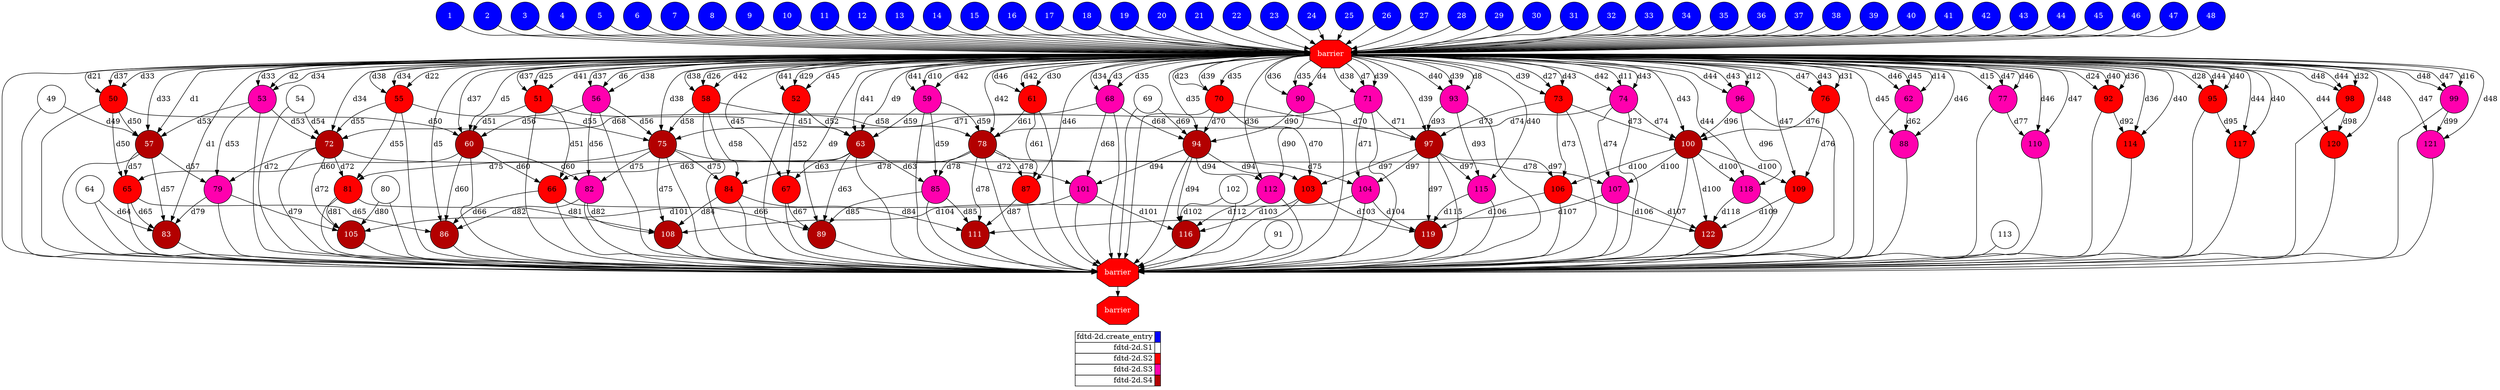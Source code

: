 digraph {
  rankdir=TB;
  labeljust="l";
  subgraph dependence_graph {
    ranksep=0.20;
    node[height=0.75];

1[shape=circle, style=filled fillcolor="#0000ff" fontcolor="#ffffff"];
2[shape=circle, style=filled fillcolor="#0000ff" fontcolor="#ffffff"];
3[shape=circle, style=filled fillcolor="#0000ff" fontcolor="#ffffff"];
4[shape=circle, style=filled fillcolor="#0000ff" fontcolor="#ffffff"];
5[shape=circle, style=filled fillcolor="#0000ff" fontcolor="#ffffff"];
6[shape=circle, style=filled fillcolor="#0000ff" fontcolor="#ffffff"];
7[shape=circle, style=filled fillcolor="#0000ff" fontcolor="#ffffff"];
8[shape=circle, style=filled fillcolor="#0000ff" fontcolor="#ffffff"];
9[shape=circle, style=filled fillcolor="#0000ff" fontcolor="#ffffff"];
10[shape=circle, style=filled fillcolor="#0000ff" fontcolor="#ffffff"];
11[shape=circle, style=filled fillcolor="#0000ff" fontcolor="#ffffff"];
12[shape=circle, style=filled fillcolor="#0000ff" fontcolor="#ffffff"];
13[shape=circle, style=filled fillcolor="#0000ff" fontcolor="#ffffff"];
14[shape=circle, style=filled fillcolor="#0000ff" fontcolor="#ffffff"];
15[shape=circle, style=filled fillcolor="#0000ff" fontcolor="#ffffff"];
16[shape=circle, style=filled fillcolor="#0000ff" fontcolor="#ffffff"];
17[shape=circle, style=filled fillcolor="#0000ff" fontcolor="#ffffff"];
18[shape=circle, style=filled fillcolor="#0000ff" fontcolor="#ffffff"];
19[shape=circle, style=filled fillcolor="#0000ff" fontcolor="#ffffff"];
20[shape=circle, style=filled fillcolor="#0000ff" fontcolor="#ffffff"];
21[shape=circle, style=filled fillcolor="#0000ff" fontcolor="#ffffff"];
22[shape=circle, style=filled fillcolor="#0000ff" fontcolor="#ffffff"];
23[shape=circle, style=filled fillcolor="#0000ff" fontcolor="#ffffff"];
24[shape=circle, style=filled fillcolor="#0000ff" fontcolor="#ffffff"];
25[shape=circle, style=filled fillcolor="#0000ff" fontcolor="#ffffff"];
26[shape=circle, style=filled fillcolor="#0000ff" fontcolor="#ffffff"];
27[shape=circle, style=filled fillcolor="#0000ff" fontcolor="#ffffff"];
28[shape=circle, style=filled fillcolor="#0000ff" fontcolor="#ffffff"];
29[shape=circle, style=filled fillcolor="#0000ff" fontcolor="#ffffff"];
30[shape=circle, style=filled fillcolor="#0000ff" fontcolor="#ffffff"];
31[shape=circle, style=filled fillcolor="#0000ff" fontcolor="#ffffff"];
32[shape=circle, style=filled fillcolor="#0000ff" fontcolor="#ffffff"];
33[shape=circle, style=filled fillcolor="#0000ff" fontcolor="#ffffff"];
34[shape=circle, style=filled fillcolor="#0000ff" fontcolor="#ffffff"];
35[shape=circle, style=filled fillcolor="#0000ff" fontcolor="#ffffff"];
36[shape=circle, style=filled fillcolor="#0000ff" fontcolor="#ffffff"];
37[shape=circle, style=filled fillcolor="#0000ff" fontcolor="#ffffff"];
38[shape=circle, style=filled fillcolor="#0000ff" fontcolor="#ffffff"];
39[shape=circle, style=filled fillcolor="#0000ff" fontcolor="#ffffff"];
40[shape=circle, style=filled fillcolor="#0000ff" fontcolor="#ffffff"];
41[shape=circle, style=filled fillcolor="#0000ff" fontcolor="#ffffff"];
42[shape=circle, style=filled fillcolor="#0000ff" fontcolor="#ffffff"];
43[shape=circle, style=filled fillcolor="#0000ff" fontcolor="#ffffff"];
44[shape=circle, style=filled fillcolor="#0000ff" fontcolor="#ffffff"];
45[shape=circle, style=filled fillcolor="#0000ff" fontcolor="#ffffff"];
46[shape=circle, style=filled fillcolor="#0000ff" fontcolor="#ffffff"];
47[shape=circle, style=filled fillcolor="#0000ff" fontcolor="#ffffff"];
48[shape=circle, style=filled fillcolor="#0000ff" fontcolor="#ffffff"];
Synchro1[label="barrier", shape=octagon, style=filled fillcolor="#ff0000" fontcolor="#FFFFFF"];
13 -> Synchro1;
14 -> Synchro1;
43 -> Synchro1;
3 -> Synchro1;
27 -> Synchro1;
17 -> Synchro1;
10 -> Synchro1;
25 -> Synchro1;
24 -> Synchro1;
4 -> Synchro1;
16 -> Synchro1;
36 -> Synchro1;
11 -> Synchro1;
21 -> Synchro1;
5 -> Synchro1;
19 -> Synchro1;
32 -> Synchro1;
44 -> Synchro1;
1 -> Synchro1;
2 -> Synchro1;
29 -> Synchro1;
20 -> Synchro1;
37 -> Synchro1;
12 -> Synchro1;
26 -> Synchro1;
22 -> Synchro1;
39 -> Synchro1;
28 -> Synchro1;
47 -> Synchro1;
6 -> Synchro1;
30 -> Synchro1;
42 -> Synchro1;
15 -> Synchro1;
38 -> Synchro1;
40 -> Synchro1;
9 -> Synchro1;
35 -> Synchro1;
23 -> Synchro1;
41 -> Synchro1;
31 -> Synchro1;
18 -> Synchro1;
34 -> Synchro1;
46 -> Synchro1;
45 -> Synchro1;
8 -> Synchro1;
7 -> Synchro1;
33 -> Synchro1;
48 -> Synchro1;
49[shape=circle, style=filled fillcolor="#ffffff" fontcolor="#000000"];
50[shape=circle, style=filled fillcolor="#ff0000" fontcolor="#000000"];
Synchro1 -> 50[ label="d21" ];
Synchro1 -> 50[ label="d37" ];
Synchro1 -> 50[ label="d33" ];
51[shape=circle, style=filled fillcolor="#ff0000" fontcolor="#000000"];
Synchro1 -> 51[ label="d25" ];
Synchro1 -> 51[ label="d41" ];
Synchro1 -> 51[ label="d37" ];
52[shape=circle, style=filled fillcolor="#ff0000" fontcolor="#000000"];
Synchro1 -> 52[ label="d29" ];
Synchro1 -> 52[ label="d45" ];
Synchro1 -> 52[ label="d41" ];
53[shape=circle, style=filled fillcolor="#ff00ae" fontcolor="#000000"];
Synchro1 -> 53[ label="d2" ];
Synchro1 -> 53[ label="d34" ];
Synchro1 -> 53[ label="d33" ];
54[shape=circle, style=filled fillcolor="#ffffff" fontcolor="#000000"];
55[shape=circle, style=filled fillcolor="#ff0000" fontcolor="#000000"];
Synchro1 -> 55[ label="d22" ];
Synchro1 -> 55[ label="d38" ];
Synchro1 -> 55[ label="d34" ];
56[shape=circle, style=filled fillcolor="#ff00ae" fontcolor="#000000"];
Synchro1 -> 56[ label="d6" ];
Synchro1 -> 56[ label="d38" ];
Synchro1 -> 56[ label="d37" ];
57[shape=circle, style=filled fillcolor="#b30000" fontcolor="#ffffff"];
Synchro1 -> 57[ label="d33" ];
53 -> 57[ label="d53" ];
Synchro1 -> 57[ label="d1" ];
50 -> 57[ label="d50" ];
49 -> 57[ label="d49" ];
58[shape=circle, style=filled fillcolor="#ff0000" fontcolor="#000000"];
Synchro1 -> 58[ label="d26" ];
Synchro1 -> 58[ label="d42" ];
Synchro1 -> 58[ label="d38" ];
59[shape=circle, style=filled fillcolor="#ff00ae" fontcolor="#000000"];
Synchro1 -> 59[ label="d10" ];
Synchro1 -> 59[ label="d42" ];
Synchro1 -> 59[ label="d41" ];
60[shape=circle, style=filled fillcolor="#b30000" fontcolor="#ffffff"];
Synchro1 -> 60[ label="d37" ];
56 -> 60[ label="d56" ];
Synchro1 -> 60[ label="d5" ];
51 -> 60[ label="d51" ];
50 -> 60[ label="d50" ];
61[shape=circle, style=filled fillcolor="#ff0000" fontcolor="#000000"];
Synchro1 -> 61[ label="d30" ];
Synchro1 -> 61[ label="d46" ];
Synchro1 -> 61[ label="d42" ];
62[shape=circle, style=filled fillcolor="#ff00ae" fontcolor="#000000"];
Synchro1 -> 62[ label="d14" ];
Synchro1 -> 62[ label="d46" ];
Synchro1 -> 62[ label="d45" ];
63[shape=circle, style=filled fillcolor="#b30000" fontcolor="#ffffff"];
Synchro1 -> 63[ label="d41" ];
59 -> 63[ label="d59" ];
Synchro1 -> 63[ label="d9" ];
52 -> 63[ label="d52" ];
51 -> 63[ label="d51" ];
64[shape=circle, style=filled fillcolor="#ffffff" fontcolor="#000000"];
65[shape=circle, style=filled fillcolor="#ff0000" fontcolor="#000000"];
50 -> 65[ label="d50" ];
60 -> 65[ label="d60" ];
57 -> 65[ label="d57" ];
66[shape=circle, style=filled fillcolor="#ff0000" fontcolor="#000000"];
51 -> 66[ label="d51" ];
63 -> 66[ label="d63" ];
60 -> 66[ label="d60" ];
67[shape=circle, style=filled fillcolor="#ff0000" fontcolor="#000000"];
52 -> 67[ label="d52" ];
Synchro1 -> 67[ label="d45" ];
63 -> 67[ label="d63" ];
68[shape=circle, style=filled fillcolor="#ff00ae" fontcolor="#000000"];
Synchro1 -> 68[ label="d3" ];
Synchro1 -> 68[ label="d35" ];
Synchro1 -> 68[ label="d34" ];
69[shape=circle, style=filled fillcolor="#ffffff" fontcolor="#000000"];
70[shape=circle, style=filled fillcolor="#ff0000" fontcolor="#000000"];
Synchro1 -> 70[ label="d23" ];
Synchro1 -> 70[ label="d39" ];
Synchro1 -> 70[ label="d35" ];
71[shape=circle, style=filled fillcolor="#ff00ae" fontcolor="#000000"];
Synchro1 -> 71[ label="d7" ];
Synchro1 -> 71[ label="d39" ];
Synchro1 -> 71[ label="d38" ];
72[shape=circle, style=filled fillcolor="#b30000" fontcolor="#ffffff"];
Synchro1 -> 72[ label="d34" ];
68 -> 72[ label="d68" ];
53 -> 72[ label="d53" ];
55 -> 72[ label="d55" ];
54 -> 72[ label="d54" ];
73[shape=circle, style=filled fillcolor="#ff0000" fontcolor="#000000"];
Synchro1 -> 73[ label="d27" ];
Synchro1 -> 73[ label="d43" ];
Synchro1 -> 73[ label="d39" ];
74[shape=circle, style=filled fillcolor="#ff00ae" fontcolor="#000000"];
Synchro1 -> 74[ label="d11" ];
Synchro1 -> 74[ label="d43" ];
Synchro1 -> 74[ label="d42" ];
75[shape=circle, style=filled fillcolor="#b30000" fontcolor="#ffffff"];
Synchro1 -> 75[ label="d38" ];
71 -> 75[ label="d71" ];
56 -> 75[ label="d56" ];
58 -> 75[ label="d58" ];
55 -> 75[ label="d55" ];
76[shape=circle, style=filled fillcolor="#ff0000" fontcolor="#000000"];
Synchro1 -> 76[ label="d31" ];
Synchro1 -> 76[ label="d47" ];
Synchro1 -> 76[ label="d43" ];
77[shape=circle, style=filled fillcolor="#ff00ae" fontcolor="#000000"];
Synchro1 -> 77[ label="d15" ];
Synchro1 -> 77[ label="d47" ];
Synchro1 -> 77[ label="d46" ];
78[shape=circle, style=filled fillcolor="#b30000" fontcolor="#ffffff"];
Synchro1 -> 78[ label="d42" ];
74 -> 78[ label="d74" ];
59 -> 78[ label="d59" ];
61 -> 78[ label="d61" ];
58 -> 78[ label="d58" ];
79[shape=circle, style=filled fillcolor="#ff00ae" fontcolor="#000000"];
53 -> 79[ label="d53" ];
72 -> 79[ label="d72" ];
57 -> 79[ label="d57" ];
80[shape=circle, style=filled fillcolor="#ffffff" fontcolor="#000000"];
81[shape=circle, style=filled fillcolor="#ff0000" fontcolor="#000000"];
55 -> 81[ label="d55" ];
75 -> 81[ label="d75" ];
72 -> 81[ label="d72" ];
82[shape=circle, style=filled fillcolor="#ff00ae" fontcolor="#000000"];
56 -> 82[ label="d56" ];
75 -> 82[ label="d75" ];
60 -> 82[ label="d60" ];
83[shape=circle, style=filled fillcolor="#b30000" fontcolor="#ffffff"];
57 -> 83[ label="d57" ];
79 -> 83[ label="d79" ];
Synchro1 -> 83[ label="d1" ];
65 -> 83[ label="d65" ];
64 -> 83[ label="d64" ];
84[shape=circle, style=filled fillcolor="#ff0000" fontcolor="#000000"];
58 -> 84[ label="d58" ];
78 -> 84[ label="d78" ];
75 -> 84[ label="d75" ];
85[shape=circle, style=filled fillcolor="#ff00ae" fontcolor="#000000"];
59 -> 85[ label="d59" ];
78 -> 85[ label="d78" ];
63 -> 85[ label="d63" ];
86[shape=circle, style=filled fillcolor="#b30000" fontcolor="#ffffff"];
60 -> 86[ label="d60" ];
82 -> 86[ label="d82" ];
Synchro1 -> 86[ label="d5" ];
66 -> 86[ label="d66" ];
65 -> 86[ label="d65" ];
87[shape=circle, style=filled fillcolor="#ff0000" fontcolor="#000000"];
61 -> 87[ label="d61" ];
Synchro1 -> 87[ label="d46" ];
78 -> 87[ label="d78" ];
88[shape=circle, style=filled fillcolor="#ff00ae" fontcolor="#000000"];
62 -> 88[ label="d62" ];
Synchro1 -> 88[ label="d46" ];
Synchro1 -> 88[ label="d45" ];
89[shape=circle, style=filled fillcolor="#b30000" fontcolor="#ffffff"];
63 -> 89[ label="d63" ];
85 -> 89[ label="d85" ];
Synchro1 -> 89[ label="d9" ];
67 -> 89[ label="d67" ];
66 -> 89[ label="d66" ];
90[shape=circle, style=filled fillcolor="#ff00ae" fontcolor="#000000"];
Synchro1 -> 90[ label="d4" ];
Synchro1 -> 90[ label="d36" ];
Synchro1 -> 90[ label="d35" ];
91[shape=circle, style=filled fillcolor="#ffffff" fontcolor="#000000"];
92[shape=circle, style=filled fillcolor="#ff0000" fontcolor="#000000"];
Synchro1 -> 92[ label="d24" ];
Synchro1 -> 92[ label="d40" ];
Synchro1 -> 92[ label="d36" ];
93[shape=circle, style=filled fillcolor="#ff00ae" fontcolor="#000000"];
Synchro1 -> 93[ label="d8" ];
Synchro1 -> 93[ label="d40" ];
Synchro1 -> 93[ label="d39" ];
94[shape=circle, style=filled fillcolor="#b30000" fontcolor="#ffffff"];
Synchro1 -> 94[ label="d35" ];
90 -> 94[ label="d90" ];
68 -> 94[ label="d68" ];
70 -> 94[ label="d70" ];
69 -> 94[ label="d69" ];
95[shape=circle, style=filled fillcolor="#ff0000" fontcolor="#000000"];
Synchro1 -> 95[ label="d28" ];
Synchro1 -> 95[ label="d44" ];
Synchro1 -> 95[ label="d40" ];
96[shape=circle, style=filled fillcolor="#ff00ae" fontcolor="#000000"];
Synchro1 -> 96[ label="d12" ];
Synchro1 -> 96[ label="d44" ];
Synchro1 -> 96[ label="d43" ];
97[shape=circle, style=filled fillcolor="#b30000" fontcolor="#ffffff"];
Synchro1 -> 97[ label="d39" ];
93 -> 97[ label="d93" ];
71 -> 97[ label="d71" ];
73 -> 97[ label="d73" ];
70 -> 97[ label="d70" ];
98[shape=circle, style=filled fillcolor="#ff0000" fontcolor="#000000"];
Synchro1 -> 98[ label="d32" ];
Synchro1 -> 98[ label="d48" ];
Synchro1 -> 98[ label="d44" ];
99[shape=circle, style=filled fillcolor="#ff00ae" fontcolor="#000000"];
Synchro1 -> 99[ label="d16" ];
Synchro1 -> 99[ label="d48" ];
Synchro1 -> 99[ label="d47" ];
100[shape=circle, style=filled fillcolor="#b30000" fontcolor="#ffffff"];
Synchro1 -> 100[ label="d43" ];
96 -> 100[ label="d96" ];
74 -> 100[ label="d74" ];
76 -> 100[ label="d76" ];
73 -> 100[ label="d73" ];
101[shape=circle, style=filled fillcolor="#ff00ae" fontcolor="#000000"];
68 -> 101[ label="d68" ];
94 -> 101[ label="d94" ];
72 -> 101[ label="d72" ];
102[shape=circle, style=filled fillcolor="#ffffff" fontcolor="#000000"];
103[shape=circle, style=filled fillcolor="#ff0000" fontcolor="#000000"];
70 -> 103[ label="d70" ];
97 -> 103[ label="d97" ];
94 -> 103[ label="d94" ];
104[shape=circle, style=filled fillcolor="#ff00ae" fontcolor="#000000"];
71 -> 104[ label="d71" ];
97 -> 104[ label="d97" ];
75 -> 104[ label="d75" ];
105[shape=circle, style=filled fillcolor="#b30000" fontcolor="#ffffff"];
72 -> 105[ label="d72" ];
101 -> 105[ label="d101" ];
79 -> 105[ label="d79" ];
81 -> 105[ label="d81" ];
80 -> 105[ label="d80" ];
106[shape=circle, style=filled fillcolor="#ff0000" fontcolor="#000000"];
73 -> 106[ label="d73" ];
100 -> 106[ label="d100" ];
97 -> 106[ label="d97" ];
107[shape=circle, style=filled fillcolor="#ff00ae" fontcolor="#000000"];
74 -> 107[ label="d74" ];
100 -> 107[ label="d100" ];
78 -> 107[ label="d78" ];
108[shape=circle, style=filled fillcolor="#b30000" fontcolor="#ffffff"];
75 -> 108[ label="d75" ];
104 -> 108[ label="d104" ];
82 -> 108[ label="d82" ];
84 -> 108[ label="d84" ];
81 -> 108[ label="d81" ];
109[shape=circle, style=filled fillcolor="#ff0000" fontcolor="#000000"];
76 -> 109[ label="d76" ];
Synchro1 -> 109[ label="d47" ];
100 -> 109[ label="d100" ];
110[shape=circle, style=filled fillcolor="#ff00ae" fontcolor="#000000"];
77 -> 110[ label="d77" ];
Synchro1 -> 110[ label="d47" ];
Synchro1 -> 110[ label="d46" ];
111[shape=circle, style=filled fillcolor="#b30000" fontcolor="#ffffff"];
78 -> 111[ label="d78" ];
107 -> 111[ label="d107" ];
85 -> 111[ label="d85" ];
87 -> 111[ label="d87" ];
84 -> 111[ label="d84" ];
112[shape=circle, style=filled fillcolor="#ff00ae" fontcolor="#000000"];
90 -> 112[ label="d90" ];
Synchro1 -> 112[ label="d36" ];
94 -> 112[ label="d94" ];
113[shape=circle, style=filled fillcolor="#ffffff" fontcolor="#000000"];
114[shape=circle, style=filled fillcolor="#ff0000" fontcolor="#000000"];
92 -> 114[ label="d92" ];
Synchro1 -> 114[ label="d40" ];
Synchro1 -> 114[ label="d36" ];
115[shape=circle, style=filled fillcolor="#ff00ae" fontcolor="#000000"];
93 -> 115[ label="d93" ];
Synchro1 -> 115[ label="d40" ];
97 -> 115[ label="d97" ];
116[shape=circle, style=filled fillcolor="#b30000" fontcolor="#ffffff"];
94 -> 116[ label="d94" ];
112 -> 116[ label="d112" ];
101 -> 116[ label="d101" ];
103 -> 116[ label="d103" ];
102 -> 116[ label="d102" ];
117[shape=circle, style=filled fillcolor="#ff0000" fontcolor="#000000"];
95 -> 117[ label="d95" ];
Synchro1 -> 117[ label="d44" ];
Synchro1 -> 117[ label="d40" ];
118[shape=circle, style=filled fillcolor="#ff00ae" fontcolor="#000000"];
96 -> 118[ label="d96" ];
Synchro1 -> 118[ label="d44" ];
100 -> 118[ label="d100" ];
119[shape=circle, style=filled fillcolor="#b30000" fontcolor="#ffffff"];
97 -> 119[ label="d97" ];
115 -> 119[ label="d115" ];
104 -> 119[ label="d104" ];
106 -> 119[ label="d106" ];
103 -> 119[ label="d103" ];
120[shape=circle, style=filled fillcolor="#ff0000" fontcolor="#000000"];
98 -> 120[ label="d98" ];
Synchro1 -> 120[ label="d48" ];
Synchro1 -> 120[ label="d44" ];
121[shape=circle, style=filled fillcolor="#ff00ae" fontcolor="#000000"];
99 -> 121[ label="d99" ];
Synchro1 -> 121[ label="d48" ];
Synchro1 -> 121[ label="d47" ];
122[shape=circle, style=filled fillcolor="#b30000" fontcolor="#ffffff"];
100 -> 122[ label="d100" ];
118 -> 122[ label="d118" ];
107 -> 122[ label="d107" ];
109 -> 122[ label="d109" ];
106 -> 122[ label="d106" ];
Synchro2[label="barrier", shape=octagon, style=filled fillcolor="#ff0000" fontcolor="#FFFFFF"];
Synchro1 -> Synchro2;
84 -> Synchro2;
95 -> Synchro2;
112 -> Synchro2;
110 -> Synchro2;
54 -> Synchro2;
119 -> Synchro2;
83 -> Synchro2;
80 -> Synchro2;
67 -> Synchro2;
81 -> Synchro2;
105 -> Synchro2;
115 -> Synchro2;
76 -> Synchro2;
66 -> Synchro2;
73 -> Synchro2;
85 -> Synchro2;
69 -> Synchro2;
107 -> Synchro2;
97 -> Synchro2;
120 -> Synchro2;
91 -> Synchro2;
109 -> Synchro2;
89 -> Synchro2;
49 -> Synchro2;
82 -> Synchro2;
90 -> Synchro2;
64 -> Synchro2;
63 -> Synchro2;
116 -> Synchro2;
68 -> Synchro2;
78 -> Synchro2;
61 -> Synchro2;
71 -> Synchro2;
72 -> Synchro2;
98 -> Synchro2;
56 -> Synchro2;
104 -> Synchro2;
114 -> Synchro2;
113 -> Synchro2;
86 -> Synchro2;
100 -> Synchro2;
52 -> Synchro2;
118 -> Synchro2;
106 -> Synchro2;
74 -> Synchro2;
93 -> Synchro2;
62 -> Synchro2;
101 -> Synchro2;
59 -> Synchro2;
60 -> Synchro2;
108 -> Synchro2;
121 -> Synchro2;
55 -> Synchro2;
77 -> Synchro2;
70 -> Synchro2;
58 -> Synchro2;
65 -> Synchro2;
117 -> Synchro2;
111 -> Synchro2;
75 -> Synchro2;
94 -> Synchro2;
87 -> Synchro2;
103 -> Synchro2;
102 -> Synchro2;
79 -> Synchro2;
96 -> Synchro2;
53 -> Synchro2;
122 -> Synchro2;
88 -> Synchro2;
51 -> Synchro2;
57 -> Synchro2;
50 -> Synchro2;
99 -> Synchro2;
92 -> Synchro2;
Synchro3[label="barrier", shape=octagon, style=filled fillcolor="#ff0000" fontcolor="#FFFFFF"];
Synchro2 -> Synchro3;  }
  subgraph legend {
    rank=sink;
    node [shape=plaintext, height=0.75];
    ranksep=0.20;
    label = "Legend";
    key [label=<
      <table border="0" cellpadding="2" cellspacing="0" cellborder="1">
<tr>
<td align="right">fdtd-2d.create_entry</td>
<td bgcolor="#0000ff">&nbsp;</td>
</tr>
<tr>
<td align="right">fdtd-2d.S1</td>
<td bgcolor="#ffffff">&nbsp;</td>
</tr>
<tr>
<td align="right">fdtd-2d.S2</td>
<td bgcolor="#ff0000">&nbsp;</td>
</tr>
<tr>
<td align="right">fdtd-2d.S3</td>
<td bgcolor="#ff00ae">&nbsp;</td>
</tr>
<tr>
<td align="right">fdtd-2d.S4</td>
<td bgcolor="#b30000">&nbsp;</td>
</tr>
      </table>
    >]
  }
}
